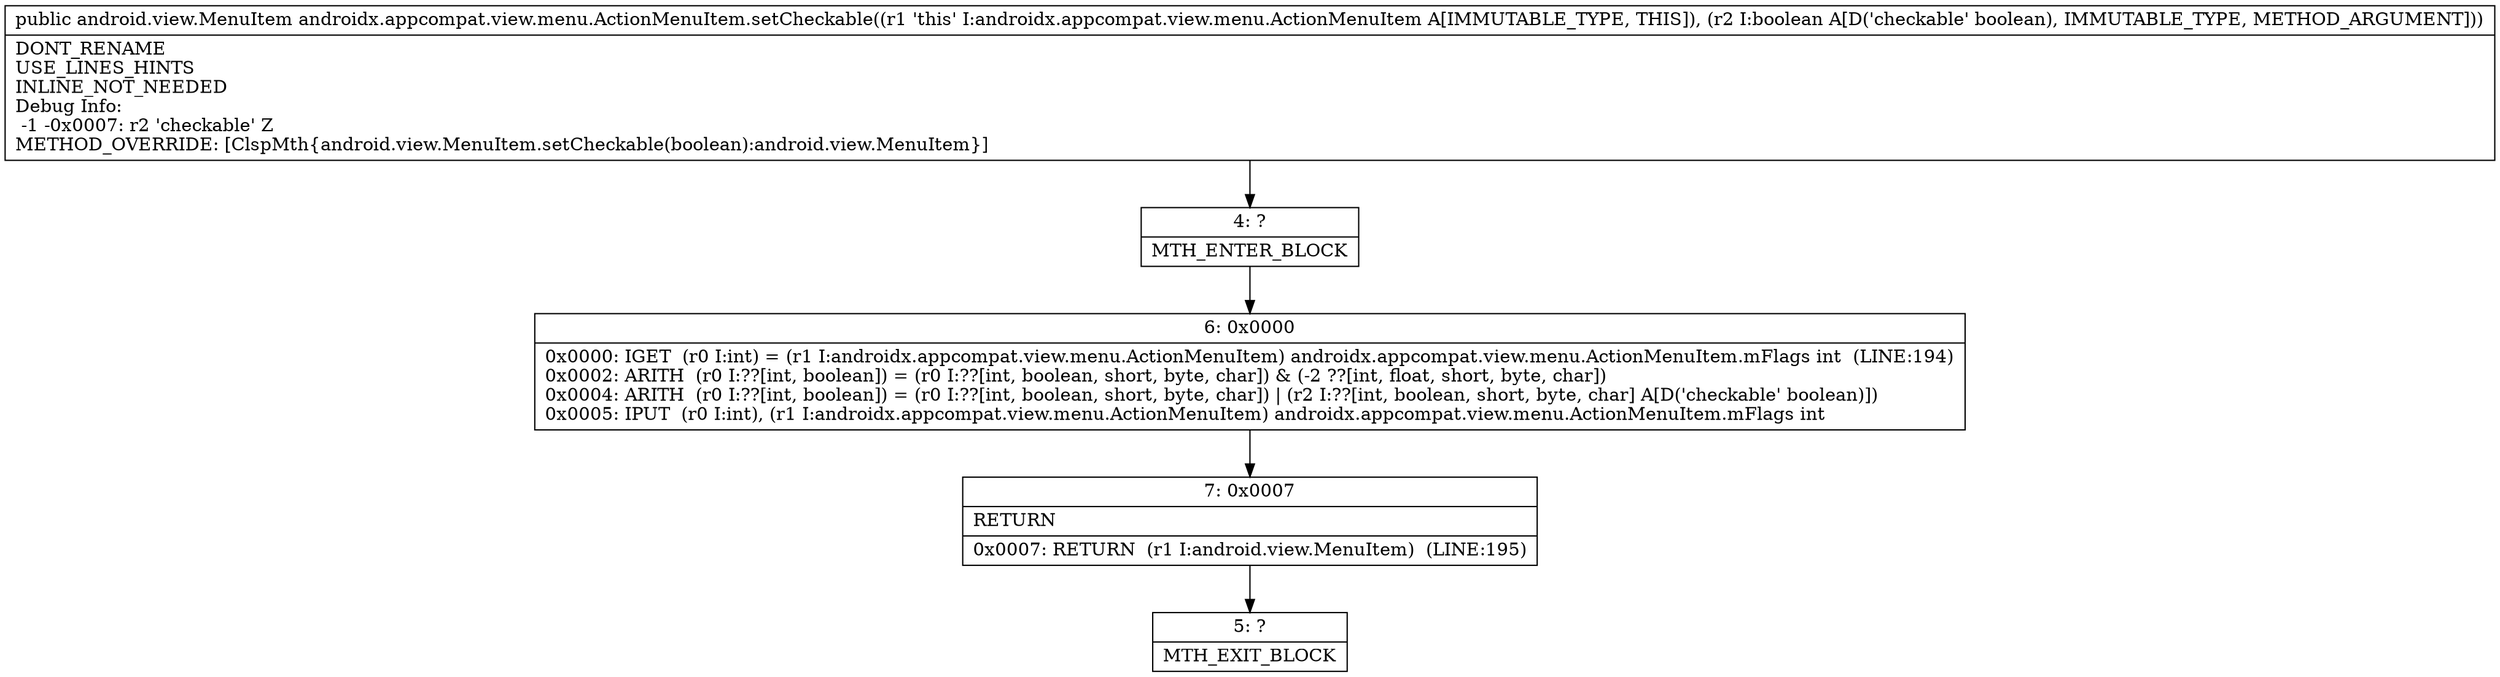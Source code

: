 digraph "CFG forandroidx.appcompat.view.menu.ActionMenuItem.setCheckable(Z)Landroid\/view\/MenuItem;" {
Node_4 [shape=record,label="{4\:\ ?|MTH_ENTER_BLOCK\l}"];
Node_6 [shape=record,label="{6\:\ 0x0000|0x0000: IGET  (r0 I:int) = (r1 I:androidx.appcompat.view.menu.ActionMenuItem) androidx.appcompat.view.menu.ActionMenuItem.mFlags int  (LINE:194)\l0x0002: ARITH  (r0 I:??[int, boolean]) = (r0 I:??[int, boolean, short, byte, char]) & (\-2 ??[int, float, short, byte, char]) \l0x0004: ARITH  (r0 I:??[int, boolean]) = (r0 I:??[int, boolean, short, byte, char]) \| (r2 I:??[int, boolean, short, byte, char] A[D('checkable' boolean)]) \l0x0005: IPUT  (r0 I:int), (r1 I:androidx.appcompat.view.menu.ActionMenuItem) androidx.appcompat.view.menu.ActionMenuItem.mFlags int \l}"];
Node_7 [shape=record,label="{7\:\ 0x0007|RETURN\l|0x0007: RETURN  (r1 I:android.view.MenuItem)  (LINE:195)\l}"];
Node_5 [shape=record,label="{5\:\ ?|MTH_EXIT_BLOCK\l}"];
MethodNode[shape=record,label="{public android.view.MenuItem androidx.appcompat.view.menu.ActionMenuItem.setCheckable((r1 'this' I:androidx.appcompat.view.menu.ActionMenuItem A[IMMUTABLE_TYPE, THIS]), (r2 I:boolean A[D('checkable' boolean), IMMUTABLE_TYPE, METHOD_ARGUMENT]))  | DONT_RENAME\lUSE_LINES_HINTS\lINLINE_NOT_NEEDED\lDebug Info:\l  \-1 \-0x0007: r2 'checkable' Z\lMETHOD_OVERRIDE: [ClspMth\{android.view.MenuItem.setCheckable(boolean):android.view.MenuItem\}]\l}"];
MethodNode -> Node_4;Node_4 -> Node_6;
Node_6 -> Node_7;
Node_7 -> Node_5;
}

